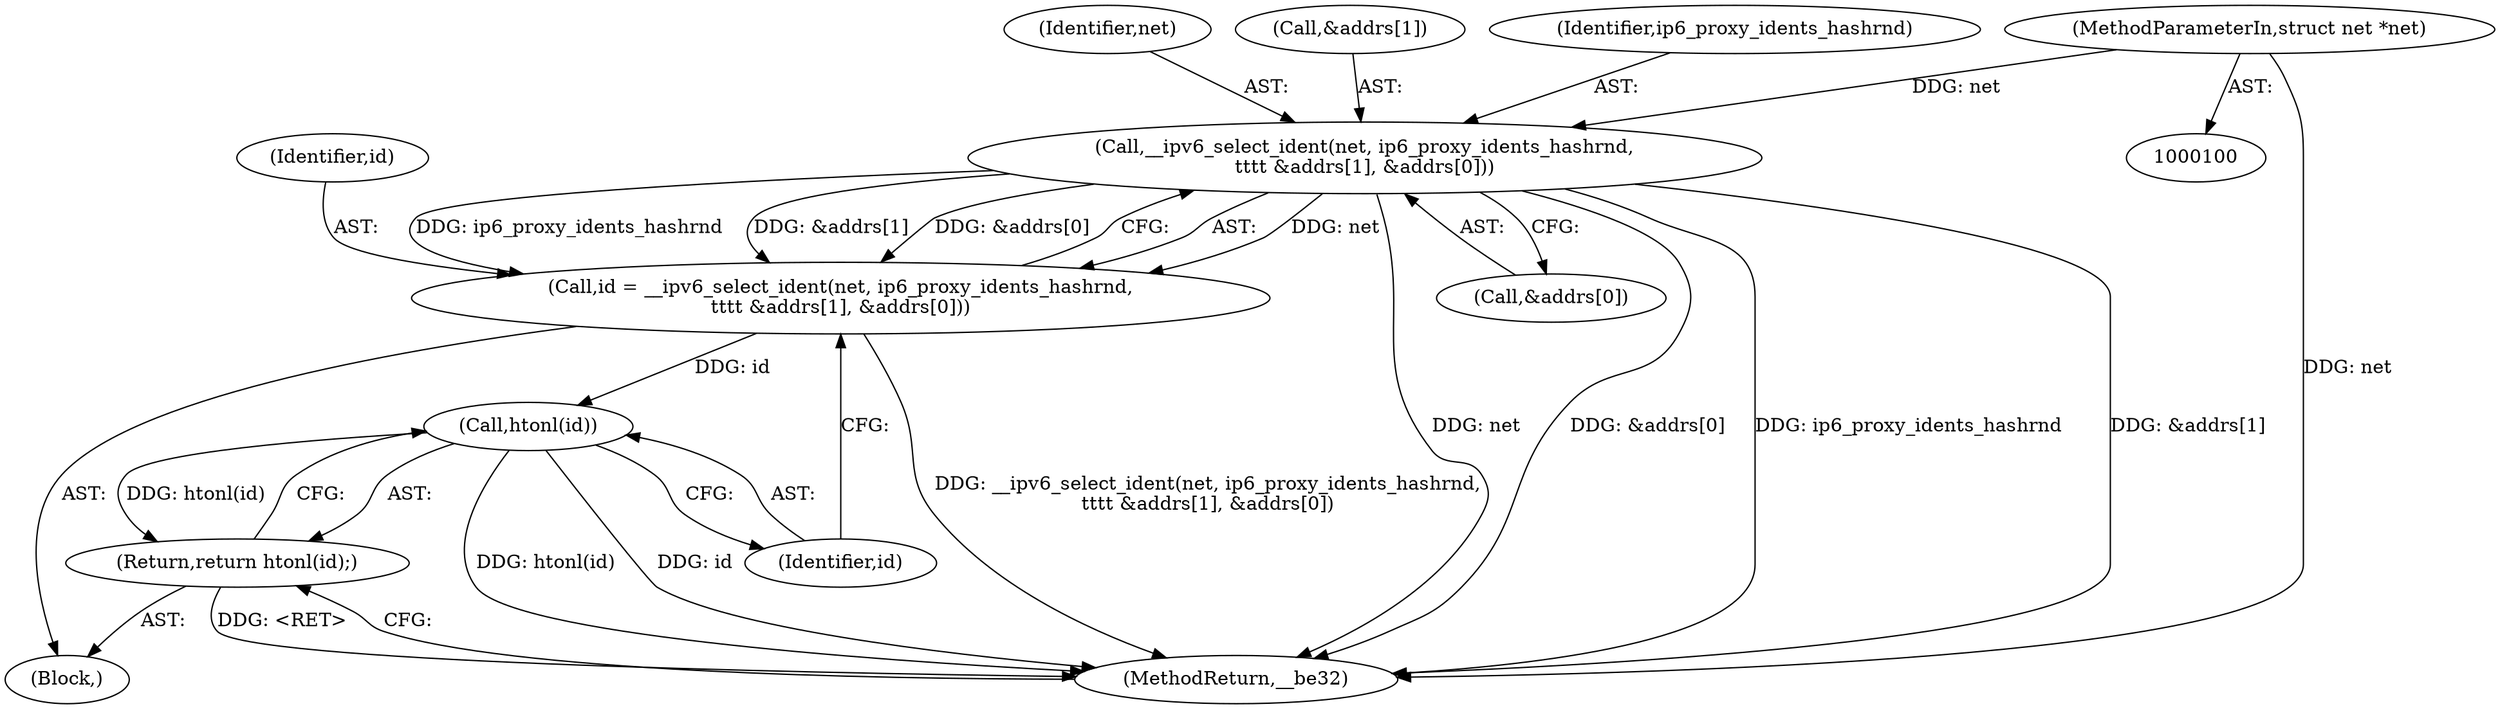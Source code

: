 digraph "1_linux_df453700e8d81b1bdafdf684365ee2b9431fb702_1@array" {
"1000120" [label="(Call,__ipv6_select_ident(net, ip6_proxy_idents_hashrnd,\n\t\t\t\t &addrs[1], &addrs[0]))"];
"1000101" [label="(MethodParameterIn,struct net *net)"];
"1000118" [label="(Call,id = __ipv6_select_ident(net, ip6_proxy_idents_hashrnd,\n\t\t\t\t &addrs[1], &addrs[0]))"];
"1000132" [label="(Call,htonl(id))"];
"1000131" [label="(Return,return htonl(id);)"];
"1000120" [label="(Call,__ipv6_select_ident(net, ip6_proxy_idents_hashrnd,\n\t\t\t\t &addrs[1], &addrs[0]))"];
"1000127" [label="(Call,&addrs[0])"];
"1000134" [label="(MethodReturn,__be32)"];
"1000101" [label="(MethodParameterIn,struct net *net)"];
"1000118" [label="(Call,id = __ipv6_select_ident(net, ip6_proxy_idents_hashrnd,\n\t\t\t\t &addrs[1], &addrs[0]))"];
"1000131" [label="(Return,return htonl(id);)"];
"1000121" [label="(Identifier,net)"];
"1000119" [label="(Identifier,id)"];
"1000132" [label="(Call,htonl(id))"];
"1000103" [label="(Block,)"];
"1000123" [label="(Call,&addrs[1])"];
"1000133" [label="(Identifier,id)"];
"1000122" [label="(Identifier,ip6_proxy_idents_hashrnd)"];
"1000120" -> "1000118"  [label="AST: "];
"1000120" -> "1000127"  [label="CFG: "];
"1000121" -> "1000120"  [label="AST: "];
"1000122" -> "1000120"  [label="AST: "];
"1000123" -> "1000120"  [label="AST: "];
"1000127" -> "1000120"  [label="AST: "];
"1000118" -> "1000120"  [label="CFG: "];
"1000120" -> "1000134"  [label="DDG: net"];
"1000120" -> "1000134"  [label="DDG: &addrs[0]"];
"1000120" -> "1000134"  [label="DDG: ip6_proxy_idents_hashrnd"];
"1000120" -> "1000134"  [label="DDG: &addrs[1]"];
"1000120" -> "1000118"  [label="DDG: net"];
"1000120" -> "1000118"  [label="DDG: ip6_proxy_idents_hashrnd"];
"1000120" -> "1000118"  [label="DDG: &addrs[1]"];
"1000120" -> "1000118"  [label="DDG: &addrs[0]"];
"1000101" -> "1000120"  [label="DDG: net"];
"1000101" -> "1000100"  [label="AST: "];
"1000101" -> "1000134"  [label="DDG: net"];
"1000118" -> "1000103"  [label="AST: "];
"1000119" -> "1000118"  [label="AST: "];
"1000133" -> "1000118"  [label="CFG: "];
"1000118" -> "1000134"  [label="DDG: __ipv6_select_ident(net, ip6_proxy_idents_hashrnd,\n\t\t\t\t &addrs[1], &addrs[0])"];
"1000118" -> "1000132"  [label="DDG: id"];
"1000132" -> "1000131"  [label="AST: "];
"1000132" -> "1000133"  [label="CFG: "];
"1000133" -> "1000132"  [label="AST: "];
"1000131" -> "1000132"  [label="CFG: "];
"1000132" -> "1000134"  [label="DDG: htonl(id)"];
"1000132" -> "1000134"  [label="DDG: id"];
"1000132" -> "1000131"  [label="DDG: htonl(id)"];
"1000131" -> "1000103"  [label="AST: "];
"1000134" -> "1000131"  [label="CFG: "];
"1000131" -> "1000134"  [label="DDG: <RET>"];
}
